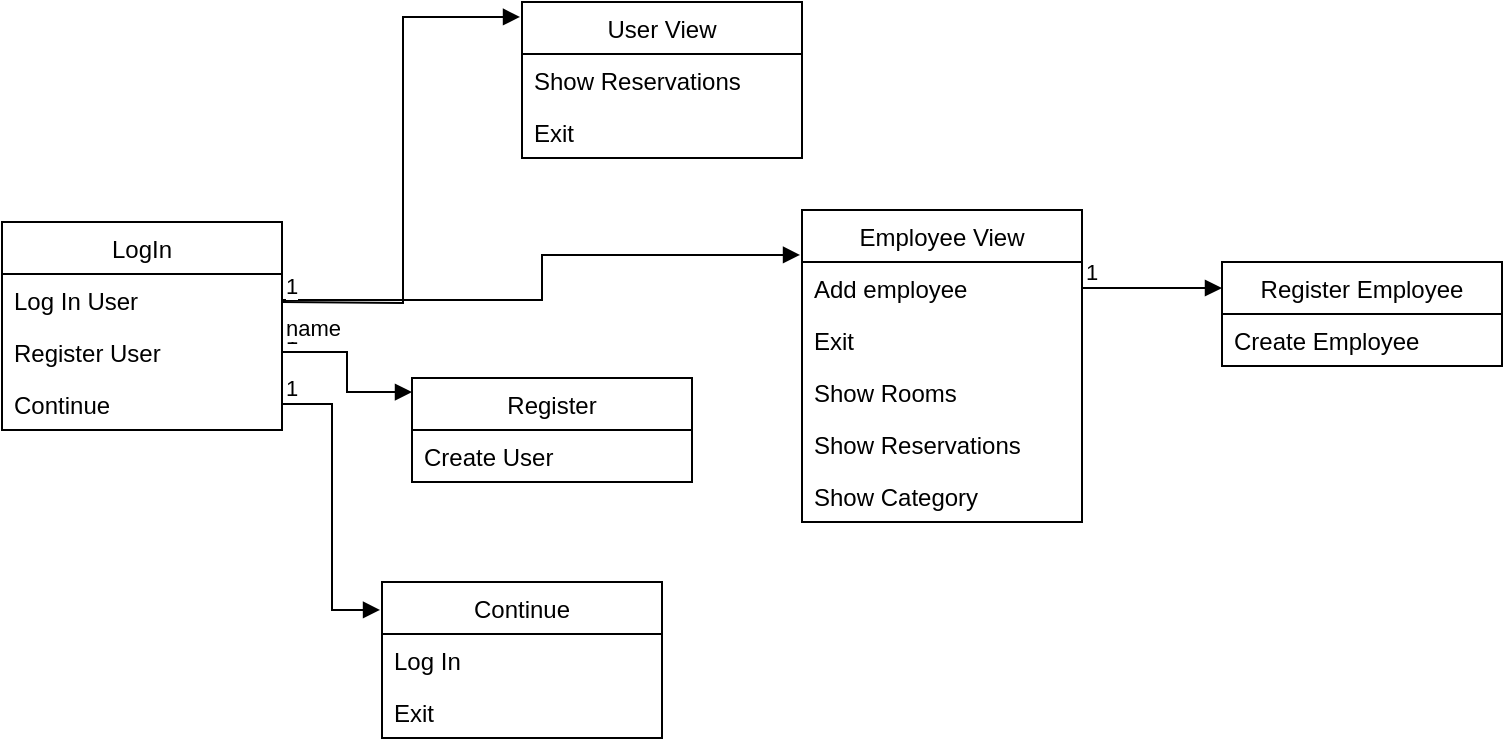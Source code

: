 <mxfile version="15.6.5" type="device"><diagram id="g3iewsyopo4sEr6dkbsN" name="Page-1"><mxGraphModel dx="1374" dy="762" grid="1" gridSize="10" guides="1" tooltips="1" connect="1" arrows="1" fold="1" page="1" pageScale="1" pageWidth="850" pageHeight="1100" math="0" shadow="0"><root><mxCell id="0"/><mxCell id="1" parent="0"/><mxCell id="srwLVQ8IouEVmkXiFZlM-1" value="LogIn" style="swimlane;fontStyle=0;childLayout=stackLayout;horizontal=1;startSize=26;fillColor=none;horizontalStack=0;resizeParent=1;resizeParentMax=0;resizeLast=0;collapsible=1;marginBottom=0;strokeColor=default;fontColor=default;" vertex="1" parent="1"><mxGeometry x="80" y="400" width="140" height="104" as="geometry"/></mxCell><mxCell id="srwLVQ8IouEVmkXiFZlM-2" value="Log In User" style="text;strokeColor=none;fillColor=none;align=left;verticalAlign=top;spacingLeft=4;spacingRight=4;overflow=hidden;rotatable=0;points=[[0,0.5],[1,0.5]];portConstraint=eastwest;fontColor=default;" vertex="1" parent="srwLVQ8IouEVmkXiFZlM-1"><mxGeometry y="26" width="140" height="26" as="geometry"/></mxCell><mxCell id="srwLVQ8IouEVmkXiFZlM-3" value="Register User" style="text;strokeColor=none;fillColor=none;align=left;verticalAlign=top;spacingLeft=4;spacingRight=4;overflow=hidden;rotatable=0;points=[[0,0.5],[1,0.5]];portConstraint=eastwest;fontColor=default;" vertex="1" parent="srwLVQ8IouEVmkXiFZlM-1"><mxGeometry y="52" width="140" height="26" as="geometry"/></mxCell><mxCell id="srwLVQ8IouEVmkXiFZlM-4" value="Continue" style="text;strokeColor=none;fillColor=none;align=left;verticalAlign=top;spacingLeft=4;spacingRight=4;overflow=hidden;rotatable=0;points=[[0,0.5],[1,0.5]];portConstraint=eastwest;fontColor=default;" vertex="1" parent="srwLVQ8IouEVmkXiFZlM-1"><mxGeometry y="78" width="140" height="26" as="geometry"/></mxCell><mxCell id="srwLVQ8IouEVmkXiFZlM-5" value="Register" style="swimlane;fontStyle=0;childLayout=stackLayout;horizontal=1;startSize=26;fillColor=none;horizontalStack=0;resizeParent=1;resizeParentMax=0;resizeLast=0;collapsible=1;marginBottom=0;fontColor=default;strokeColor=default;" vertex="1" parent="1"><mxGeometry x="285" y="478" width="140" height="52" as="geometry"/></mxCell><mxCell id="srwLVQ8IouEVmkXiFZlM-6" value="Create User" style="text;strokeColor=none;fillColor=none;align=left;verticalAlign=top;spacingLeft=4;spacingRight=4;overflow=hidden;rotatable=0;points=[[0,0.5],[1,0.5]];portConstraint=eastwest;fontColor=default;" vertex="1" parent="srwLVQ8IouEVmkXiFZlM-5"><mxGeometry y="26" width="140" height="26" as="geometry"/></mxCell><mxCell id="srwLVQ8IouEVmkXiFZlM-9" value="" style="endArrow=block;endFill=1;html=1;edgeStyle=orthogonalEdgeStyle;align=left;verticalAlign=top;rounded=0;fontColor=default;strokeColor=default;labelBackgroundColor=default;exitX=1;exitY=0.5;exitDx=0;exitDy=0;entryX=0;entryY=0.135;entryDx=0;entryDy=0;entryPerimeter=0;" edge="1" parent="1" source="srwLVQ8IouEVmkXiFZlM-3" target="srwLVQ8IouEVmkXiFZlM-5"><mxGeometry x="-1" relative="1" as="geometry"><mxPoint x="270" y="451.5" as="sourcePoint"/><mxPoint x="430" y="451.5" as="targetPoint"/></mxGeometry></mxCell><mxCell id="srwLVQ8IouEVmkXiFZlM-10" value="1" style="edgeLabel;resizable=0;html=1;align=left;verticalAlign=bottom;fontColor=default;strokeColor=default;" connectable="0" vertex="1" parent="srwLVQ8IouEVmkXiFZlM-9"><mxGeometry x="-1" relative="1" as="geometry"/></mxCell><mxCell id="srwLVQ8IouEVmkXiFZlM-11" value="Continue" style="swimlane;fontStyle=0;childLayout=stackLayout;horizontal=1;startSize=26;fillColor=none;horizontalStack=0;resizeParent=1;resizeParentMax=0;resizeLast=0;collapsible=1;marginBottom=0;fontColor=default;strokeColor=default;" vertex="1" parent="1"><mxGeometry x="270" y="580" width="140" height="78" as="geometry"/></mxCell><mxCell id="srwLVQ8IouEVmkXiFZlM-12" value="Log In" style="text;strokeColor=none;fillColor=none;align=left;verticalAlign=top;spacingLeft=4;spacingRight=4;overflow=hidden;rotatable=0;points=[[0,0.5],[1,0.5]];portConstraint=eastwest;fontColor=default;" vertex="1" parent="srwLVQ8IouEVmkXiFZlM-11"><mxGeometry y="26" width="140" height="26" as="geometry"/></mxCell><mxCell id="srwLVQ8IouEVmkXiFZlM-13" value="Exit" style="text;strokeColor=none;fillColor=none;align=left;verticalAlign=top;spacingLeft=4;spacingRight=4;overflow=hidden;rotatable=0;points=[[0,0.5],[1,0.5]];portConstraint=eastwest;fontColor=default;" vertex="1" parent="srwLVQ8IouEVmkXiFZlM-11"><mxGeometry y="52" width="140" height="26" as="geometry"/></mxCell><mxCell id="srwLVQ8IouEVmkXiFZlM-15" value="" style="endArrow=block;endFill=1;html=1;edgeStyle=orthogonalEdgeStyle;align=left;verticalAlign=top;rounded=0;labelBackgroundColor=default;fontColor=default;strokeColor=default;entryX=-0.007;entryY=0.179;entryDx=0;entryDy=0;entryPerimeter=0;exitX=1;exitY=0.5;exitDx=0;exitDy=0;" edge="1" parent="1" source="srwLVQ8IouEVmkXiFZlM-4" target="srwLVQ8IouEVmkXiFZlM-11"><mxGeometry x="-1" relative="1" as="geometry"><mxPoint x="130" y="580" as="sourcePoint"/><mxPoint x="290" y="580" as="targetPoint"/></mxGeometry></mxCell><mxCell id="srwLVQ8IouEVmkXiFZlM-16" value="1" style="edgeLabel;resizable=0;html=1;align=left;verticalAlign=bottom;fontColor=default;strokeColor=default;" connectable="0" vertex="1" parent="srwLVQ8IouEVmkXiFZlM-15"><mxGeometry x="-1" relative="1" as="geometry"/></mxCell><mxCell id="srwLVQ8IouEVmkXiFZlM-17" value="User View" style="swimlane;fontStyle=0;childLayout=stackLayout;horizontal=1;startSize=26;fillColor=none;horizontalStack=0;resizeParent=1;resizeParentMax=0;resizeLast=0;collapsible=1;marginBottom=0;fontColor=default;strokeColor=default;" vertex="1" parent="1"><mxGeometry x="340" y="290" width="140" height="78" as="geometry"/></mxCell><mxCell id="srwLVQ8IouEVmkXiFZlM-18" value="Show Reservations" style="text;strokeColor=none;fillColor=none;align=left;verticalAlign=top;spacingLeft=4;spacingRight=4;overflow=hidden;rotatable=0;points=[[0,0.5],[1,0.5]];portConstraint=eastwest;fontColor=default;" vertex="1" parent="srwLVQ8IouEVmkXiFZlM-17"><mxGeometry y="26" width="140" height="26" as="geometry"/></mxCell><mxCell id="srwLVQ8IouEVmkXiFZlM-19" value="Exit" style="text;strokeColor=none;fillColor=none;align=left;verticalAlign=top;spacingLeft=4;spacingRight=4;overflow=hidden;rotatable=0;points=[[0,0.5],[1,0.5]];portConstraint=eastwest;fontColor=default;" vertex="1" parent="srwLVQ8IouEVmkXiFZlM-17"><mxGeometry y="52" width="140" height="26" as="geometry"/></mxCell><mxCell id="srwLVQ8IouEVmkXiFZlM-21" value="Employee View" style="swimlane;fontStyle=0;childLayout=stackLayout;horizontal=1;startSize=26;fillColor=none;horizontalStack=0;resizeParent=1;resizeParentMax=0;resizeLast=0;collapsible=1;marginBottom=0;fontColor=default;strokeColor=default;" vertex="1" parent="1"><mxGeometry x="480" y="394" width="140" height="156" as="geometry"/></mxCell><mxCell id="srwLVQ8IouEVmkXiFZlM-22" value="Add employee" style="text;strokeColor=none;fillColor=none;align=left;verticalAlign=top;spacingLeft=4;spacingRight=4;overflow=hidden;rotatable=0;points=[[0,0.5],[1,0.5]];portConstraint=eastwest;fontColor=default;" vertex="1" parent="srwLVQ8IouEVmkXiFZlM-21"><mxGeometry y="26" width="140" height="26" as="geometry"/></mxCell><mxCell id="srwLVQ8IouEVmkXiFZlM-23" value="Exit" style="text;strokeColor=none;fillColor=none;align=left;verticalAlign=top;spacingLeft=4;spacingRight=4;overflow=hidden;rotatable=0;points=[[0,0.5],[1,0.5]];portConstraint=eastwest;fontColor=default;" vertex="1" parent="srwLVQ8IouEVmkXiFZlM-21"><mxGeometry y="52" width="140" height="26" as="geometry"/></mxCell><mxCell id="srwLVQ8IouEVmkXiFZlM-24" value="Show Rooms" style="text;strokeColor=none;fillColor=none;align=left;verticalAlign=top;spacingLeft=4;spacingRight=4;overflow=hidden;rotatable=0;points=[[0,0.5],[1,0.5]];portConstraint=eastwest;fontColor=default;" vertex="1" parent="srwLVQ8IouEVmkXiFZlM-21"><mxGeometry y="78" width="140" height="26" as="geometry"/></mxCell><mxCell id="srwLVQ8IouEVmkXiFZlM-29" value="Show Reservations" style="text;strokeColor=none;fillColor=none;align=left;verticalAlign=top;spacingLeft=4;spacingRight=4;overflow=hidden;rotatable=0;points=[[0,0.5],[1,0.5]];portConstraint=eastwest;fontColor=default;" vertex="1" parent="srwLVQ8IouEVmkXiFZlM-21"><mxGeometry y="104" width="140" height="26" as="geometry"/></mxCell><mxCell id="srwLVQ8IouEVmkXiFZlM-30" value="Show Category" style="text;strokeColor=none;fillColor=none;align=left;verticalAlign=top;spacingLeft=4;spacingRight=4;overflow=hidden;rotatable=0;points=[[0,0.5],[1,0.5]];portConstraint=eastwest;fontColor=default;" vertex="1" parent="srwLVQ8IouEVmkXiFZlM-21"><mxGeometry y="130" width="140" height="26" as="geometry"/></mxCell><mxCell id="srwLVQ8IouEVmkXiFZlM-25" value="" style="endArrow=block;endFill=1;html=1;edgeStyle=orthogonalEdgeStyle;align=left;verticalAlign=top;rounded=0;labelBackgroundColor=default;fontColor=default;strokeColor=default;exitX=1;exitY=0.5;exitDx=0;exitDy=0;entryX=-0.007;entryY=0.144;entryDx=0;entryDy=0;entryPerimeter=0;" edge="1" parent="1" source="srwLVQ8IouEVmkXiFZlM-2" target="srwLVQ8IouEVmkXiFZlM-21"><mxGeometry x="-1" relative="1" as="geometry"><mxPoint x="130" y="354" as="sourcePoint"/><mxPoint x="290" y="354" as="targetPoint"/></mxGeometry></mxCell><mxCell id="srwLVQ8IouEVmkXiFZlM-26" value="1" style="edgeLabel;resizable=0;html=1;align=left;verticalAlign=bottom;fontColor=default;strokeColor=default;" connectable="0" vertex="1" parent="srwLVQ8IouEVmkXiFZlM-25"><mxGeometry x="-1" relative="1" as="geometry"/></mxCell><mxCell id="srwLVQ8IouEVmkXiFZlM-27" value="name" style="endArrow=block;endFill=1;html=1;align=left;verticalAlign=top;rounded=0;labelBackgroundColor=default;fontColor=default;strokeColor=default;entryX=-0.007;entryY=0.096;entryDx=0;entryDy=0;entryPerimeter=0;edgeStyle=orthogonalEdgeStyle;" edge="1" parent="1" target="srwLVQ8IouEVmkXiFZlM-17"><mxGeometry x="-1" relative="1" as="geometry"><mxPoint x="220" y="440" as="sourcePoint"/><mxPoint x="220" y="270" as="targetPoint"/></mxGeometry></mxCell><mxCell id="srwLVQ8IouEVmkXiFZlM-28" value="1" style="edgeLabel;resizable=0;html=1;align=left;verticalAlign=bottom;fontColor=default;strokeColor=default;" connectable="0" vertex="1" parent="srwLVQ8IouEVmkXiFZlM-27"><mxGeometry x="-1" relative="1" as="geometry"/></mxCell><mxCell id="srwLVQ8IouEVmkXiFZlM-31" value="Register Employee" style="swimlane;fontStyle=0;childLayout=stackLayout;horizontal=1;startSize=26;fillColor=none;horizontalStack=0;resizeParent=1;resizeParentMax=0;resizeLast=0;collapsible=1;marginBottom=0;fontColor=default;strokeColor=default;" vertex="1" parent="1"><mxGeometry x="690" y="420" width="140" height="52" as="geometry"/></mxCell><mxCell id="srwLVQ8IouEVmkXiFZlM-32" value="Create Employee" style="text;strokeColor=none;fillColor=none;align=left;verticalAlign=top;spacingLeft=4;spacingRight=4;overflow=hidden;rotatable=0;points=[[0,0.5],[1,0.5]];portConstraint=eastwest;fontColor=default;" vertex="1" parent="srwLVQ8IouEVmkXiFZlM-31"><mxGeometry y="26" width="140" height="26" as="geometry"/></mxCell><mxCell id="srwLVQ8IouEVmkXiFZlM-35" value="" style="endArrow=block;endFill=1;html=1;edgeStyle=orthogonalEdgeStyle;align=left;verticalAlign=top;rounded=0;labelBackgroundColor=default;fontColor=default;strokeColor=default;exitX=1;exitY=0.5;exitDx=0;exitDy=0;entryX=0;entryY=0.25;entryDx=0;entryDy=0;" edge="1" parent="1" source="srwLVQ8IouEVmkXiFZlM-22" target="srwLVQ8IouEVmkXiFZlM-31"><mxGeometry x="-1" relative="1" as="geometry"><mxPoint x="630" y="510" as="sourcePoint"/><mxPoint x="790" y="510" as="targetPoint"/></mxGeometry></mxCell><mxCell id="srwLVQ8IouEVmkXiFZlM-36" value="1" style="edgeLabel;resizable=0;html=1;align=left;verticalAlign=bottom;fontColor=default;strokeColor=default;" connectable="0" vertex="1" parent="srwLVQ8IouEVmkXiFZlM-35"><mxGeometry x="-1" relative="1" as="geometry"/></mxCell></root></mxGraphModel></diagram></mxfile>